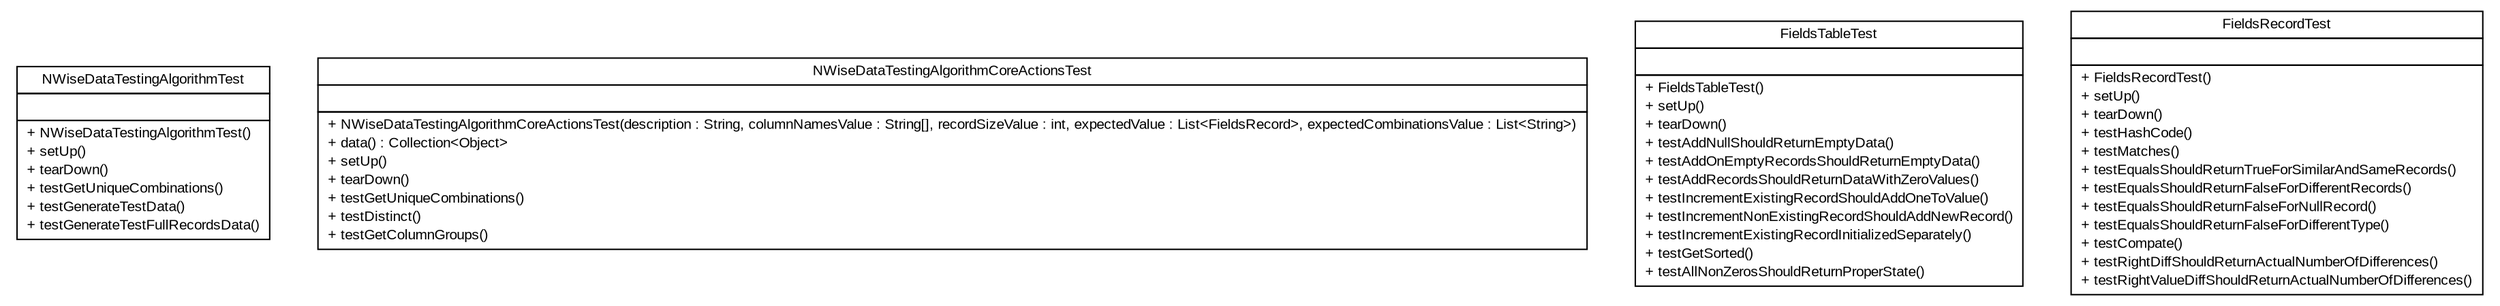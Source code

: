 #!/usr/local/bin/dot
#
# Class diagram 
# Generated by UMLGraph version R5_6 (http://www.umlgraph.org/)
#

digraph G {
	edge [fontname="arial",fontsize=10,labelfontname="arial",labelfontsize=10];
	node [fontname="arial",fontsize=10,shape=plaintext];
	nodesep=0.25;
	ranksep=0.5;
	// com.github.mkolisnyk.aerial.datagenerators.algorithms.NWiseDataTestingAlgorithmTest
	c95 [label=<<table title="com.github.mkolisnyk.aerial.datagenerators.algorithms.NWiseDataTestingAlgorithmTest" border="0" cellborder="1" cellspacing="0" cellpadding="2" port="p" href="./NWiseDataTestingAlgorithmTest.html">
		<tr><td><table border="0" cellspacing="0" cellpadding="1">
<tr><td align="center" balign="center"> NWiseDataTestingAlgorithmTest </td></tr>
		</table></td></tr>
		<tr><td><table border="0" cellspacing="0" cellpadding="1">
<tr><td align="left" balign="left">  </td></tr>
		</table></td></tr>
		<tr><td><table border="0" cellspacing="0" cellpadding="1">
<tr><td align="left" balign="left"> + NWiseDataTestingAlgorithmTest() </td></tr>
<tr><td align="left" balign="left"> + setUp() </td></tr>
<tr><td align="left" balign="left"> + tearDown() </td></tr>
<tr><td align="left" balign="left"> + testGetUniqueCombinations() </td></tr>
<tr><td align="left" balign="left"> + testGenerateTestData() </td></tr>
<tr><td align="left" balign="left"> + testGenerateTestFullRecordsData() </td></tr>
		</table></td></tr>
		</table>>, URL="./NWiseDataTestingAlgorithmTest.html", fontname="arial", fontcolor="black", fontsize=10.0];
	// com.github.mkolisnyk.aerial.datagenerators.algorithms.NWiseDataTestingAlgorithmCoreActionsTest
	c96 [label=<<table title="com.github.mkolisnyk.aerial.datagenerators.algorithms.NWiseDataTestingAlgorithmCoreActionsTest" border="0" cellborder="1" cellspacing="0" cellpadding="2" port="p" href="./NWiseDataTestingAlgorithmCoreActionsTest.html">
		<tr><td><table border="0" cellspacing="0" cellpadding="1">
<tr><td align="center" balign="center"> NWiseDataTestingAlgorithmCoreActionsTest </td></tr>
		</table></td></tr>
		<tr><td><table border="0" cellspacing="0" cellpadding="1">
<tr><td align="left" balign="left">  </td></tr>
		</table></td></tr>
		<tr><td><table border="0" cellspacing="0" cellpadding="1">
<tr><td align="left" balign="left"> + NWiseDataTestingAlgorithmCoreActionsTest(description : String, columnNamesValue : String[], recordSizeValue : int, expectedValue : List&lt;FieldsRecord&gt;, expectedCombinationsValue : List&lt;String&gt;) </td></tr>
<tr><td align="left" balign="left"> + data() : Collection&lt;Object&gt; </td></tr>
<tr><td align="left" balign="left"> + setUp() </td></tr>
<tr><td align="left" balign="left"> + tearDown() </td></tr>
<tr><td align="left" balign="left"> + testGetUniqueCombinations() </td></tr>
<tr><td align="left" balign="left"> + testDistinct() </td></tr>
<tr><td align="left" balign="left"> + testGetColumnGroups() </td></tr>
		</table></td></tr>
		</table>>, URL="./NWiseDataTestingAlgorithmCoreActionsTest.html", fontname="arial", fontcolor="black", fontsize=10.0];
	// com.github.mkolisnyk.aerial.datagenerators.algorithms.FieldsTableTest
	c97 [label=<<table title="com.github.mkolisnyk.aerial.datagenerators.algorithms.FieldsTableTest" border="0" cellborder="1" cellspacing="0" cellpadding="2" port="p" href="./FieldsTableTest.html">
		<tr><td><table border="0" cellspacing="0" cellpadding="1">
<tr><td align="center" balign="center"> FieldsTableTest </td></tr>
		</table></td></tr>
		<tr><td><table border="0" cellspacing="0" cellpadding="1">
<tr><td align="left" balign="left">  </td></tr>
		</table></td></tr>
		<tr><td><table border="0" cellspacing="0" cellpadding="1">
<tr><td align="left" balign="left"> + FieldsTableTest() </td></tr>
<tr><td align="left" balign="left"> + setUp() </td></tr>
<tr><td align="left" balign="left"> + tearDown() </td></tr>
<tr><td align="left" balign="left"> + testAddNullShouldReturnEmptyData() </td></tr>
<tr><td align="left" balign="left"> + testAddOnEmptyRecordsShouldReturnEmptyData() </td></tr>
<tr><td align="left" balign="left"> + testAddRecordsShouldReturnDataWithZeroValues() </td></tr>
<tr><td align="left" balign="left"> + testIncrementExistingRecordShouldAddOneToValue() </td></tr>
<tr><td align="left" balign="left"> + testIncrementNonExistingRecordShouldAddNewRecord() </td></tr>
<tr><td align="left" balign="left"> + testIncrementExistingRecordInitializedSeparately() </td></tr>
<tr><td align="left" balign="left"> + testGetSorted() </td></tr>
<tr><td align="left" balign="left"> + testAllNonZerosShouldReturnProperState() </td></tr>
		</table></td></tr>
		</table>>, URL="./FieldsTableTest.html", fontname="arial", fontcolor="black", fontsize=10.0];
	// com.github.mkolisnyk.aerial.datagenerators.algorithms.FieldsRecordTest
	c98 [label=<<table title="com.github.mkolisnyk.aerial.datagenerators.algorithms.FieldsRecordTest" border="0" cellborder="1" cellspacing="0" cellpadding="2" port="p" href="./FieldsRecordTest.html">
		<tr><td><table border="0" cellspacing="0" cellpadding="1">
<tr><td align="center" balign="center"> FieldsRecordTest </td></tr>
		</table></td></tr>
		<tr><td><table border="0" cellspacing="0" cellpadding="1">
<tr><td align="left" balign="left">  </td></tr>
		</table></td></tr>
		<tr><td><table border="0" cellspacing="0" cellpadding="1">
<tr><td align="left" balign="left"> + FieldsRecordTest() </td></tr>
<tr><td align="left" balign="left"> + setUp() </td></tr>
<tr><td align="left" balign="left"> + tearDown() </td></tr>
<tr><td align="left" balign="left"> + testHashCode() </td></tr>
<tr><td align="left" balign="left"> + testMatches() </td></tr>
<tr><td align="left" balign="left"> + testEqualsShouldReturnTrueForSimilarAndSameRecords() </td></tr>
<tr><td align="left" balign="left"> + testEqualsShouldReturnFalseForDifferentRecords() </td></tr>
<tr><td align="left" balign="left"> + testEqualsShouldReturnFalseForNullRecord() </td></tr>
<tr><td align="left" balign="left"> + testEqualsShouldReturnFalseForDifferentType() </td></tr>
<tr><td align="left" balign="left"> + testCompate() </td></tr>
<tr><td align="left" balign="left"> + testRightDiffShouldReturnActualNumberOfDifferences() </td></tr>
<tr><td align="left" balign="left"> + testRightValueDiffShouldReturnActualNumberOfDifferences() </td></tr>
		</table></td></tr>
		</table>>, URL="./FieldsRecordTest.html", fontname="arial", fontcolor="black", fontsize=10.0];
}

